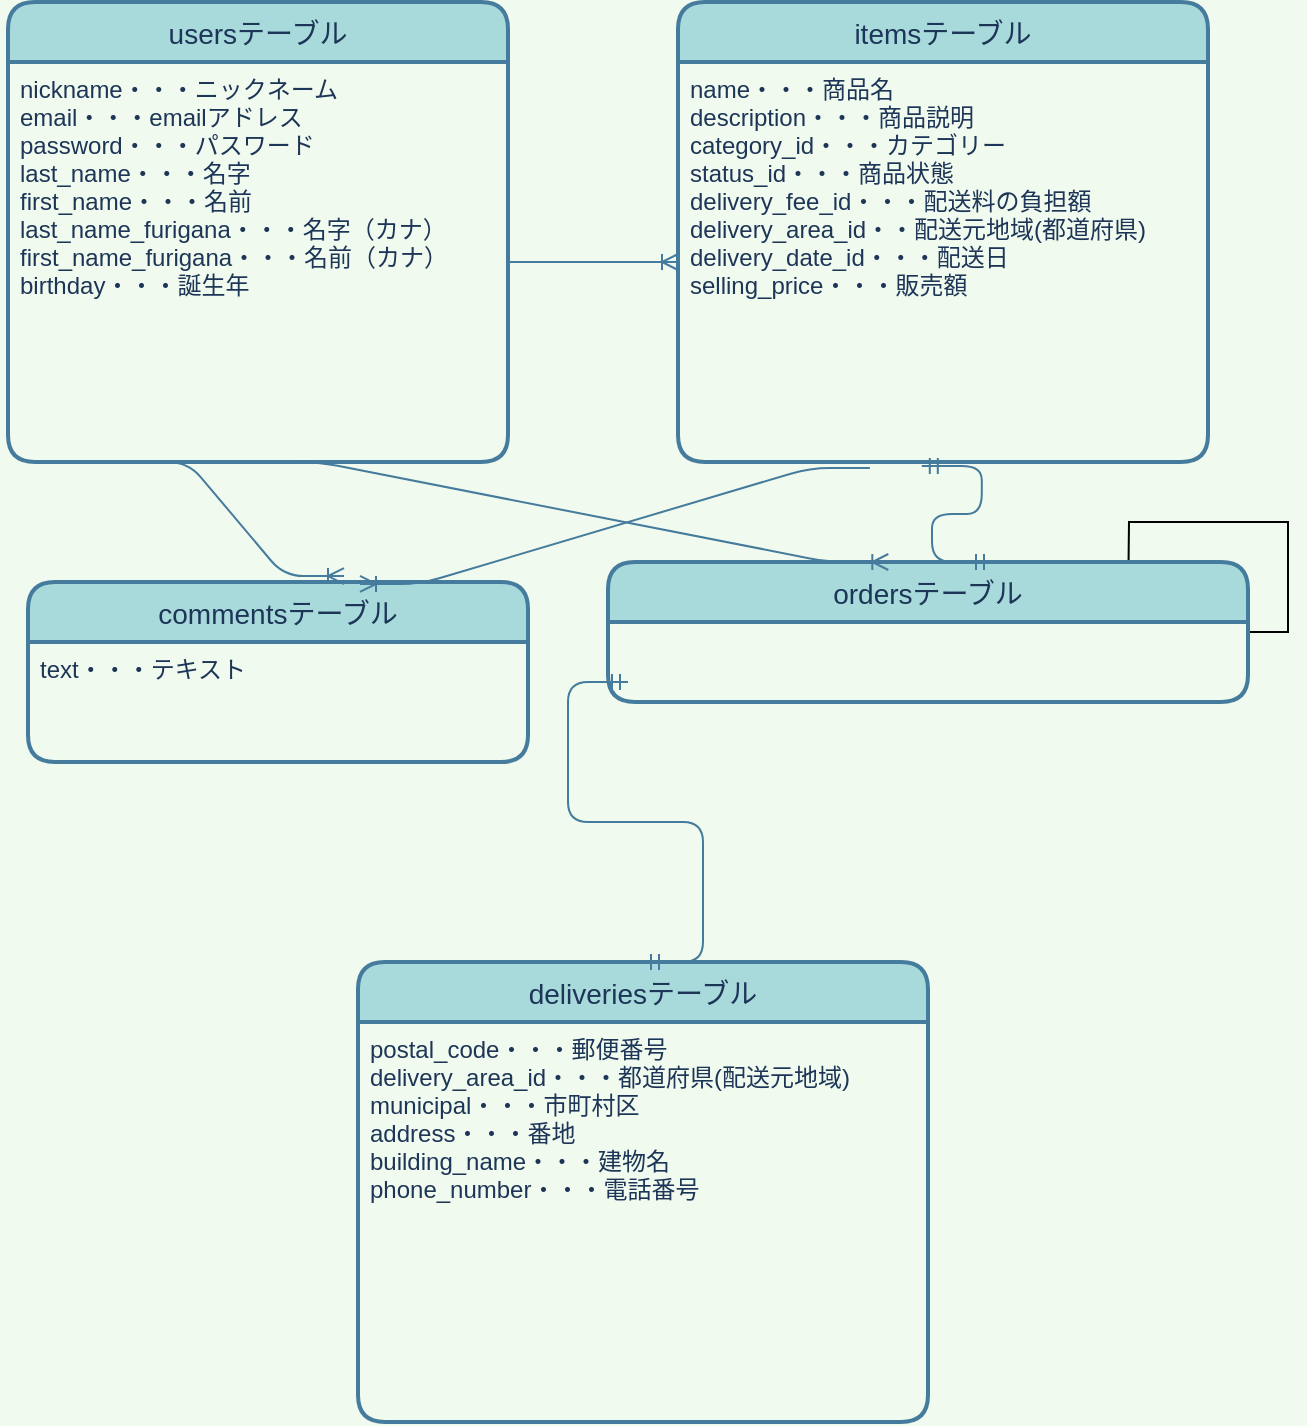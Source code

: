 <mxfile>
    <diagram id="eZWPkoqCnduVFHR9d-F3" name="ページ1">
        <mxGraphModel dx="176" dy="520" grid="1" gridSize="10" guides="1" tooltips="1" connect="1" arrows="1" fold="1" page="1" pageScale="1" pageWidth="850" pageHeight="1100" background="#F1FAEE" math="0" shadow="0">
            <root>
                <mxCell id="0"/>
                <mxCell id="1" parent="0"/>
                <mxCell id="67" value="usersテーブル" style="swimlane;childLayout=stackLayout;horizontal=1;startSize=30;horizontalStack=0;rounded=1;fontSize=14;fontStyle=0;strokeWidth=2;resizeParent=0;resizeLast=1;shadow=0;dashed=0;align=center;fillColor=#A8DADC;strokeColor=#457B9D;fontColor=#1D3557;" parent="1" vertex="1">
                    <mxGeometry x="10" y="80" width="250" height="230" as="geometry"/>
                </mxCell>
                <mxCell id="68" value="nickname・・・ニックネーム&#10;email・・・emailアドレス&#10;password・・・パスワード&#10;last_name・・・名字&#10;first_name・・・名前&#10;last_name_furigana・・・名字（カナ）&#10;first_name_furigana・・・名前（カナ）&#10;birthday・・・誕生年" style="align=left;strokeColor=none;fillColor=none;spacingLeft=4;fontSize=12;verticalAlign=top;resizable=0;rotatable=0;part=1;fontColor=#1D3557;shadow=1;" parent="67" vertex="1">
                    <mxGeometry y="30" width="250" height="200" as="geometry"/>
                </mxCell>
                <mxCell id="69" value="itemsテーブル" style="swimlane;childLayout=stackLayout;horizontal=1;startSize=30;horizontalStack=0;rounded=1;fontSize=14;fontStyle=0;strokeWidth=2;resizeParent=0;resizeLast=1;shadow=0;dashed=0;align=center;fillColor=#A8DADC;strokeColor=#457B9D;fontColor=#1D3557;" parent="1" vertex="1">
                    <mxGeometry x="345" y="80" width="265" height="230" as="geometry"/>
                </mxCell>
                <mxCell id="70" value="name・・・商品名&#10;description・・・商品説明&#10;category_id・・・カテゴリー&#10;status_id・・・商品状態&#10;delivery_fee_id・・・配送料の負担額&#10;delivery_area_id・・配送元地域(都道府県)&#10;delivery_date_id・・・配送日&#10;selling_price・・・販売額" style="align=left;strokeColor=none;fillColor=none;spacingLeft=4;fontSize=12;verticalAlign=top;resizable=0;rotatable=0;part=1;fontColor=#1D3557;" parent="69" vertex="1">
                    <mxGeometry y="30" width="265" height="200" as="geometry"/>
                </mxCell>
                <mxCell id="86" style="edgeStyle=orthogonalEdgeStyle;rounded=0;orthogonalLoop=1;jettySize=auto;html=1;exitX=1;exitY=0.5;exitDx=0;exitDy=0;" edge="1" parent="1" source="71">
                    <mxGeometry relative="1" as="geometry">
                        <mxPoint x="570" y="385" as="targetPoint"/>
                    </mxGeometry>
                </mxCell>
                <mxCell id="71" value="ordersテーブル" style="swimlane;childLayout=stackLayout;horizontal=1;startSize=30;horizontalStack=0;rounded=1;fontSize=14;fontStyle=0;strokeWidth=2;resizeParent=0;resizeLast=1;shadow=0;dashed=0;align=center;fillColor=#A8DADC;strokeColor=#457B9D;fontColor=#1D3557;" parent="1" vertex="1">
                    <mxGeometry x="310" y="360" width="320" height="70" as="geometry"/>
                </mxCell>
                <mxCell id="74" value="" style="edgeStyle=entityRelationEdgeStyle;fontSize=12;html=1;endArrow=ERoneToMany;exitX=1;exitY=0.5;exitDx=0;exitDy=0;entryX=0;entryY=0.5;entryDx=0;entryDy=0;labelBackgroundColor=#F1FAEE;strokeColor=#457B9D;fontColor=#1D3557;" parent="1" source="68" target="70" edge="1">
                    <mxGeometry width="100" height="100" relative="1" as="geometry">
                        <mxPoint x="320" y="350" as="sourcePoint"/>
                        <mxPoint x="420" y="250" as="targetPoint"/>
                    </mxGeometry>
                </mxCell>
                <mxCell id="75" value="" style="edgeStyle=entityRelationEdgeStyle;fontSize=12;html=1;endArrow=ERoneToMany;exitX=0.5;exitY=1;exitDx=0;exitDy=0;entryX=0.438;entryY=0;entryDx=0;entryDy=0;entryPerimeter=0;labelBackgroundColor=#F1FAEE;strokeColor=#457B9D;fontColor=#1D3557;" parent="1" source="68" target="71" edge="1">
                    <mxGeometry width="100" height="100" relative="1" as="geometry">
                        <mxPoint x="320" y="350" as="sourcePoint"/>
                        <mxPoint x="420" y="250" as="targetPoint"/>
                    </mxGeometry>
                </mxCell>
                <mxCell id="76" value="" style="edgeStyle=entityRelationEdgeStyle;fontSize=12;html=1;endArrow=ERmandOne;startArrow=ERmandOne;entryX=0.46;entryY=1.01;entryDx=0;entryDy=0;entryPerimeter=0;exitX=0.6;exitY=0;exitDx=0;exitDy=0;exitPerimeter=0;labelBackgroundColor=#F1FAEE;strokeColor=#457B9D;fontColor=#1D3557;" parent="1" source="71" target="70" edge="1">
                    <mxGeometry width="100" height="100" relative="1" as="geometry">
                        <mxPoint x="320" y="430" as="sourcePoint"/>
                        <mxPoint x="420" y="330" as="targetPoint"/>
                    </mxGeometry>
                </mxCell>
                <mxCell id="82" value="deliveriesテーブル" style="swimlane;childLayout=stackLayout;horizontal=1;startSize=30;horizontalStack=0;rounded=1;fontSize=14;fontStyle=0;strokeWidth=2;resizeParent=0;resizeLast=1;shadow=0;dashed=0;align=center;fillColor=#A8DADC;strokeColor=#457B9D;fontColor=#1D3557;" parent="1" vertex="1">
                    <mxGeometry x="185" y="560" width="285" height="230" as="geometry"/>
                </mxCell>
                <mxCell id="83" value="postal_code・・・郵便番号&#10;delivery_area_id・・・都道府県(配送元地域)&#10;municipal・・・市町村区&#10;address・・・番地&#10;building_name・・・建物名&#10;phone_number・・・電話番号" style="align=left;strokeColor=none;fillColor=none;spacingLeft=4;fontSize=12;verticalAlign=top;resizable=0;rotatable=0;part=1;fontColor=#1D3557;" parent="82" vertex="1">
                    <mxGeometry y="30" width="285" height="200" as="geometry"/>
                </mxCell>
                <mxCell id="85" value="" style="edgeStyle=entityRelationEdgeStyle;fontSize=12;html=1;endArrow=ERmandOne;startArrow=ERmandOne;exitX=0.5;exitY=0;exitDx=0;exitDy=0;strokeColor=#457B9D;" parent="1" source="82" edge="1">
                    <mxGeometry width="100" height="100" relative="1" as="geometry">
                        <mxPoint x="270" y="490" as="sourcePoint"/>
                        <mxPoint x="320" y="420" as="targetPoint"/>
                    </mxGeometry>
                </mxCell>
                <mxCell id="87" value="commentsテーブル" style="swimlane;childLayout=stackLayout;horizontal=1;startSize=30;horizontalStack=0;rounded=1;fontSize=14;fontStyle=0;strokeWidth=2;resizeParent=0;resizeLast=1;shadow=0;dashed=0;align=center;fillColor=#A8DADC;strokeColor=#457B9D;fontColor=#1D3557;" vertex="1" parent="1">
                    <mxGeometry x="20" y="370" width="250" height="90" as="geometry"/>
                </mxCell>
                <mxCell id="88" value="text・・・テキスト" style="align=left;strokeColor=none;fillColor=none;spacingLeft=4;fontSize=12;verticalAlign=top;resizable=0;rotatable=0;part=1;fontColor=#1D3557;shadow=1;" vertex="1" parent="87">
                    <mxGeometry y="30" width="250" height="60" as="geometry"/>
                </mxCell>
                <mxCell id="89" value="" style="edgeStyle=entityRelationEdgeStyle;fontSize=12;html=1;endArrow=ERoneToMany;exitX=0.5;exitY=1;exitDx=0;exitDy=0;entryX=0.632;entryY=-0.033;entryDx=0;entryDy=0;entryPerimeter=0;labelBackgroundColor=#F1FAEE;strokeColor=#457B9D;fontColor=#1D3557;" edge="1" parent="1" target="87">
                    <mxGeometry width="100" height="100" relative="1" as="geometry">
                        <mxPoint x="70" y="310" as="sourcePoint"/>
                        <mxPoint x="385.16" y="360" as="targetPoint"/>
                    </mxGeometry>
                </mxCell>
                <mxCell id="92" value="" style="edgeStyle=entityRelationEdgeStyle;fontSize=12;html=1;endArrow=ERoneToMany;exitX=0.362;exitY=1.015;exitDx=0;exitDy=0;entryX=0.664;entryY=0.011;entryDx=0;entryDy=0;entryPerimeter=0;labelBackgroundColor=#F1FAEE;strokeColor=#457B9D;fontColor=#1D3557;exitPerimeter=0;" edge="1" parent="1" source="70" target="87">
                    <mxGeometry width="100" height="100" relative="1" as="geometry">
                        <mxPoint x="80" y="320" as="sourcePoint"/>
                        <mxPoint x="188" y="377.03" as="targetPoint"/>
                    </mxGeometry>
                </mxCell>
            </root>
        </mxGraphModel>
    </diagram>
</mxfile>